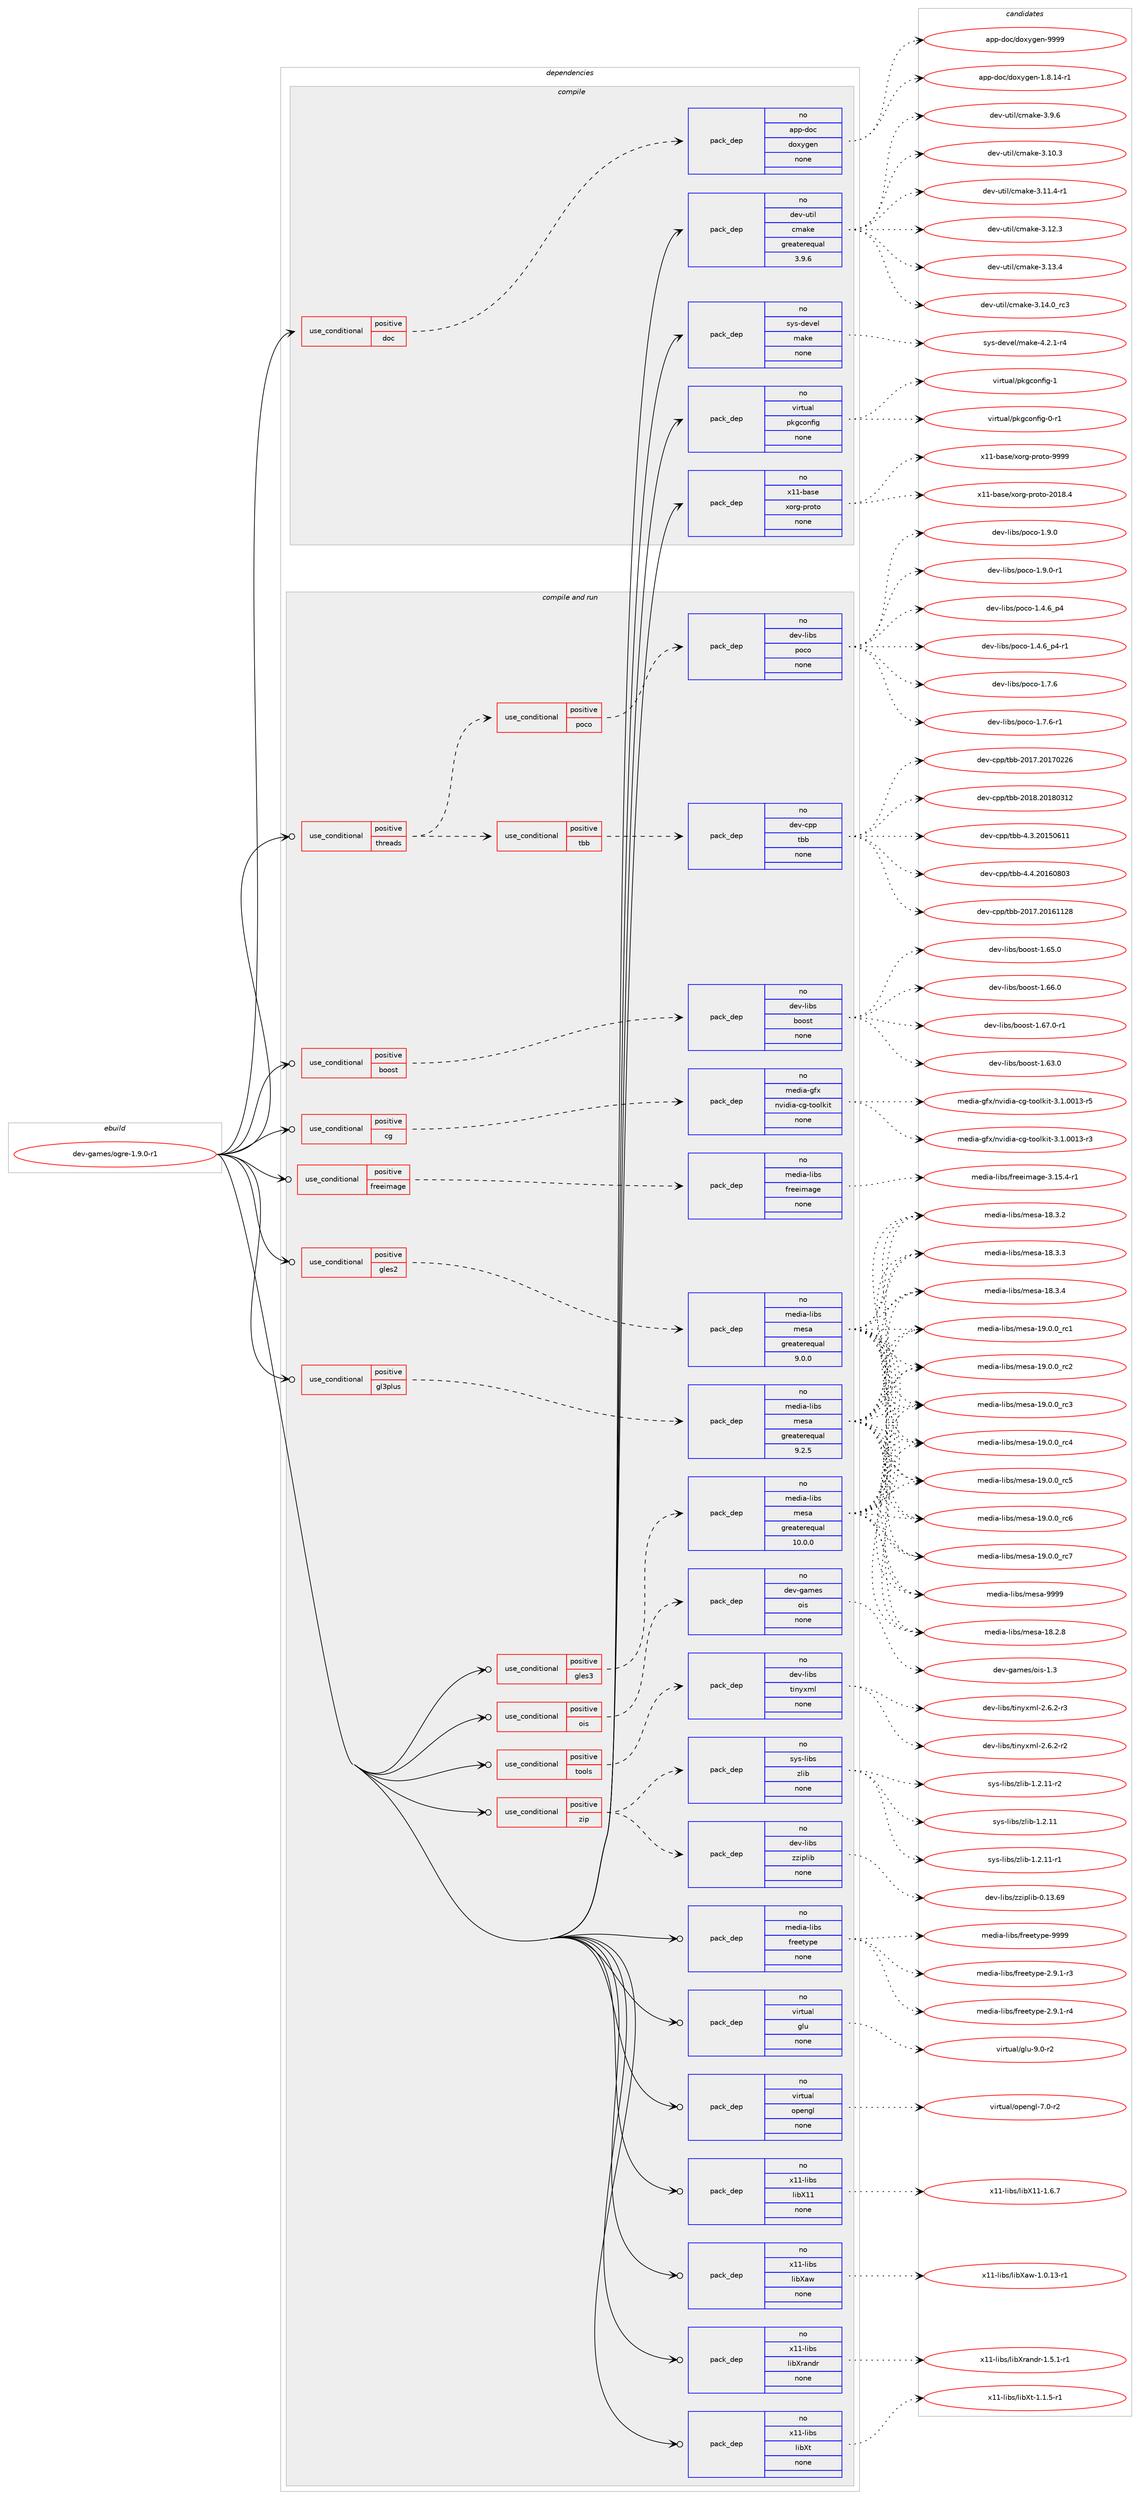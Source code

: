 digraph prolog {

# *************
# Graph options
# *************

newrank=true;
concentrate=true;
compound=true;
graph [rankdir=LR,fontname=Helvetica,fontsize=10,ranksep=1.5];#, ranksep=2.5, nodesep=0.2];
edge  [arrowhead=vee];
node  [fontname=Helvetica,fontsize=10];

# **********
# The ebuild
# **********

subgraph cluster_leftcol {
color=gray;
rank=same;
label=<<i>ebuild</i>>;
id [label="dev-games/ogre-1.9.0-r1", color=red, width=4, href="../dev-games/ogre-1.9.0-r1.svg"];
}

# ****************
# The dependencies
# ****************

subgraph cluster_midcol {
color=gray;
label=<<i>dependencies</i>>;
subgraph cluster_compile {
fillcolor="#eeeeee";
style=filled;
label=<<i>compile</i>>;
subgraph cond358345 {
dependency1324861 [label=<<TABLE BORDER="0" CELLBORDER="1" CELLSPACING="0" CELLPADDING="4"><TR><TD ROWSPAN="3" CELLPADDING="10">use_conditional</TD></TR><TR><TD>positive</TD></TR><TR><TD>doc</TD></TR></TABLE>>, shape=none, color=red];
subgraph pack945494 {
dependency1324862 [label=<<TABLE BORDER="0" CELLBORDER="1" CELLSPACING="0" CELLPADDING="4" WIDTH="220"><TR><TD ROWSPAN="6" CELLPADDING="30">pack_dep</TD></TR><TR><TD WIDTH="110">no</TD></TR><TR><TD>app-doc</TD></TR><TR><TD>doxygen</TD></TR><TR><TD>none</TD></TR><TR><TD></TD></TR></TABLE>>, shape=none, color=blue];
}
dependency1324861:e -> dependency1324862:w [weight=20,style="dashed",arrowhead="vee"];
}
id:e -> dependency1324861:w [weight=20,style="solid",arrowhead="vee"];
subgraph pack945495 {
dependency1324863 [label=<<TABLE BORDER="0" CELLBORDER="1" CELLSPACING="0" CELLPADDING="4" WIDTH="220"><TR><TD ROWSPAN="6" CELLPADDING="30">pack_dep</TD></TR><TR><TD WIDTH="110">no</TD></TR><TR><TD>dev-util</TD></TR><TR><TD>cmake</TD></TR><TR><TD>greaterequal</TD></TR><TR><TD>3.9.6</TD></TR></TABLE>>, shape=none, color=blue];
}
id:e -> dependency1324863:w [weight=20,style="solid",arrowhead="vee"];
subgraph pack945496 {
dependency1324864 [label=<<TABLE BORDER="0" CELLBORDER="1" CELLSPACING="0" CELLPADDING="4" WIDTH="220"><TR><TD ROWSPAN="6" CELLPADDING="30">pack_dep</TD></TR><TR><TD WIDTH="110">no</TD></TR><TR><TD>sys-devel</TD></TR><TR><TD>make</TD></TR><TR><TD>none</TD></TR><TR><TD></TD></TR></TABLE>>, shape=none, color=blue];
}
id:e -> dependency1324864:w [weight=20,style="solid",arrowhead="vee"];
subgraph pack945497 {
dependency1324865 [label=<<TABLE BORDER="0" CELLBORDER="1" CELLSPACING="0" CELLPADDING="4" WIDTH="220"><TR><TD ROWSPAN="6" CELLPADDING="30">pack_dep</TD></TR><TR><TD WIDTH="110">no</TD></TR><TR><TD>virtual</TD></TR><TR><TD>pkgconfig</TD></TR><TR><TD>none</TD></TR><TR><TD></TD></TR></TABLE>>, shape=none, color=blue];
}
id:e -> dependency1324865:w [weight=20,style="solid",arrowhead="vee"];
subgraph pack945498 {
dependency1324866 [label=<<TABLE BORDER="0" CELLBORDER="1" CELLSPACING="0" CELLPADDING="4" WIDTH="220"><TR><TD ROWSPAN="6" CELLPADDING="30">pack_dep</TD></TR><TR><TD WIDTH="110">no</TD></TR><TR><TD>x11-base</TD></TR><TR><TD>xorg-proto</TD></TR><TR><TD>none</TD></TR><TR><TD></TD></TR></TABLE>>, shape=none, color=blue];
}
id:e -> dependency1324866:w [weight=20,style="solid",arrowhead="vee"];
}
subgraph cluster_compileandrun {
fillcolor="#eeeeee";
style=filled;
label=<<i>compile and run</i>>;
subgraph cond358346 {
dependency1324867 [label=<<TABLE BORDER="0" CELLBORDER="1" CELLSPACING="0" CELLPADDING="4"><TR><TD ROWSPAN="3" CELLPADDING="10">use_conditional</TD></TR><TR><TD>positive</TD></TR><TR><TD>boost</TD></TR></TABLE>>, shape=none, color=red];
subgraph pack945499 {
dependency1324868 [label=<<TABLE BORDER="0" CELLBORDER="1" CELLSPACING="0" CELLPADDING="4" WIDTH="220"><TR><TD ROWSPAN="6" CELLPADDING="30">pack_dep</TD></TR><TR><TD WIDTH="110">no</TD></TR><TR><TD>dev-libs</TD></TR><TR><TD>boost</TD></TR><TR><TD>none</TD></TR><TR><TD></TD></TR></TABLE>>, shape=none, color=blue];
}
dependency1324867:e -> dependency1324868:w [weight=20,style="dashed",arrowhead="vee"];
}
id:e -> dependency1324867:w [weight=20,style="solid",arrowhead="odotvee"];
subgraph cond358347 {
dependency1324869 [label=<<TABLE BORDER="0" CELLBORDER="1" CELLSPACING="0" CELLPADDING="4"><TR><TD ROWSPAN="3" CELLPADDING="10">use_conditional</TD></TR><TR><TD>positive</TD></TR><TR><TD>cg</TD></TR></TABLE>>, shape=none, color=red];
subgraph pack945500 {
dependency1324870 [label=<<TABLE BORDER="0" CELLBORDER="1" CELLSPACING="0" CELLPADDING="4" WIDTH="220"><TR><TD ROWSPAN="6" CELLPADDING="30">pack_dep</TD></TR><TR><TD WIDTH="110">no</TD></TR><TR><TD>media-gfx</TD></TR><TR><TD>nvidia-cg-toolkit</TD></TR><TR><TD>none</TD></TR><TR><TD></TD></TR></TABLE>>, shape=none, color=blue];
}
dependency1324869:e -> dependency1324870:w [weight=20,style="dashed",arrowhead="vee"];
}
id:e -> dependency1324869:w [weight=20,style="solid",arrowhead="odotvee"];
subgraph cond358348 {
dependency1324871 [label=<<TABLE BORDER="0" CELLBORDER="1" CELLSPACING="0" CELLPADDING="4"><TR><TD ROWSPAN="3" CELLPADDING="10">use_conditional</TD></TR><TR><TD>positive</TD></TR><TR><TD>freeimage</TD></TR></TABLE>>, shape=none, color=red];
subgraph pack945501 {
dependency1324872 [label=<<TABLE BORDER="0" CELLBORDER="1" CELLSPACING="0" CELLPADDING="4" WIDTH="220"><TR><TD ROWSPAN="6" CELLPADDING="30">pack_dep</TD></TR><TR><TD WIDTH="110">no</TD></TR><TR><TD>media-libs</TD></TR><TR><TD>freeimage</TD></TR><TR><TD>none</TD></TR><TR><TD></TD></TR></TABLE>>, shape=none, color=blue];
}
dependency1324871:e -> dependency1324872:w [weight=20,style="dashed",arrowhead="vee"];
}
id:e -> dependency1324871:w [weight=20,style="solid",arrowhead="odotvee"];
subgraph cond358349 {
dependency1324873 [label=<<TABLE BORDER="0" CELLBORDER="1" CELLSPACING="0" CELLPADDING="4"><TR><TD ROWSPAN="3" CELLPADDING="10">use_conditional</TD></TR><TR><TD>positive</TD></TR><TR><TD>gl3plus</TD></TR></TABLE>>, shape=none, color=red];
subgraph pack945502 {
dependency1324874 [label=<<TABLE BORDER="0" CELLBORDER="1" CELLSPACING="0" CELLPADDING="4" WIDTH="220"><TR><TD ROWSPAN="6" CELLPADDING="30">pack_dep</TD></TR><TR><TD WIDTH="110">no</TD></TR><TR><TD>media-libs</TD></TR><TR><TD>mesa</TD></TR><TR><TD>greaterequal</TD></TR><TR><TD>9.2.5</TD></TR></TABLE>>, shape=none, color=blue];
}
dependency1324873:e -> dependency1324874:w [weight=20,style="dashed",arrowhead="vee"];
}
id:e -> dependency1324873:w [weight=20,style="solid",arrowhead="odotvee"];
subgraph cond358350 {
dependency1324875 [label=<<TABLE BORDER="0" CELLBORDER="1" CELLSPACING="0" CELLPADDING="4"><TR><TD ROWSPAN="3" CELLPADDING="10">use_conditional</TD></TR><TR><TD>positive</TD></TR><TR><TD>gles2</TD></TR></TABLE>>, shape=none, color=red];
subgraph pack945503 {
dependency1324876 [label=<<TABLE BORDER="0" CELLBORDER="1" CELLSPACING="0" CELLPADDING="4" WIDTH="220"><TR><TD ROWSPAN="6" CELLPADDING="30">pack_dep</TD></TR><TR><TD WIDTH="110">no</TD></TR><TR><TD>media-libs</TD></TR><TR><TD>mesa</TD></TR><TR><TD>greaterequal</TD></TR><TR><TD>9.0.0</TD></TR></TABLE>>, shape=none, color=blue];
}
dependency1324875:e -> dependency1324876:w [weight=20,style="dashed",arrowhead="vee"];
}
id:e -> dependency1324875:w [weight=20,style="solid",arrowhead="odotvee"];
subgraph cond358351 {
dependency1324877 [label=<<TABLE BORDER="0" CELLBORDER="1" CELLSPACING="0" CELLPADDING="4"><TR><TD ROWSPAN="3" CELLPADDING="10">use_conditional</TD></TR><TR><TD>positive</TD></TR><TR><TD>gles3</TD></TR></TABLE>>, shape=none, color=red];
subgraph pack945504 {
dependency1324878 [label=<<TABLE BORDER="0" CELLBORDER="1" CELLSPACING="0" CELLPADDING="4" WIDTH="220"><TR><TD ROWSPAN="6" CELLPADDING="30">pack_dep</TD></TR><TR><TD WIDTH="110">no</TD></TR><TR><TD>media-libs</TD></TR><TR><TD>mesa</TD></TR><TR><TD>greaterequal</TD></TR><TR><TD>10.0.0</TD></TR></TABLE>>, shape=none, color=blue];
}
dependency1324877:e -> dependency1324878:w [weight=20,style="dashed",arrowhead="vee"];
}
id:e -> dependency1324877:w [weight=20,style="solid",arrowhead="odotvee"];
subgraph cond358352 {
dependency1324879 [label=<<TABLE BORDER="0" CELLBORDER="1" CELLSPACING="0" CELLPADDING="4"><TR><TD ROWSPAN="3" CELLPADDING="10">use_conditional</TD></TR><TR><TD>positive</TD></TR><TR><TD>ois</TD></TR></TABLE>>, shape=none, color=red];
subgraph pack945505 {
dependency1324880 [label=<<TABLE BORDER="0" CELLBORDER="1" CELLSPACING="0" CELLPADDING="4" WIDTH="220"><TR><TD ROWSPAN="6" CELLPADDING="30">pack_dep</TD></TR><TR><TD WIDTH="110">no</TD></TR><TR><TD>dev-games</TD></TR><TR><TD>ois</TD></TR><TR><TD>none</TD></TR><TR><TD></TD></TR></TABLE>>, shape=none, color=blue];
}
dependency1324879:e -> dependency1324880:w [weight=20,style="dashed",arrowhead="vee"];
}
id:e -> dependency1324879:w [weight=20,style="solid",arrowhead="odotvee"];
subgraph cond358353 {
dependency1324881 [label=<<TABLE BORDER="0" CELLBORDER="1" CELLSPACING="0" CELLPADDING="4"><TR><TD ROWSPAN="3" CELLPADDING="10">use_conditional</TD></TR><TR><TD>positive</TD></TR><TR><TD>threads</TD></TR></TABLE>>, shape=none, color=red];
subgraph cond358354 {
dependency1324882 [label=<<TABLE BORDER="0" CELLBORDER="1" CELLSPACING="0" CELLPADDING="4"><TR><TD ROWSPAN="3" CELLPADDING="10">use_conditional</TD></TR><TR><TD>positive</TD></TR><TR><TD>poco</TD></TR></TABLE>>, shape=none, color=red];
subgraph pack945506 {
dependency1324883 [label=<<TABLE BORDER="0" CELLBORDER="1" CELLSPACING="0" CELLPADDING="4" WIDTH="220"><TR><TD ROWSPAN="6" CELLPADDING="30">pack_dep</TD></TR><TR><TD WIDTH="110">no</TD></TR><TR><TD>dev-libs</TD></TR><TR><TD>poco</TD></TR><TR><TD>none</TD></TR><TR><TD></TD></TR></TABLE>>, shape=none, color=blue];
}
dependency1324882:e -> dependency1324883:w [weight=20,style="dashed",arrowhead="vee"];
}
dependency1324881:e -> dependency1324882:w [weight=20,style="dashed",arrowhead="vee"];
subgraph cond358355 {
dependency1324884 [label=<<TABLE BORDER="0" CELLBORDER="1" CELLSPACING="0" CELLPADDING="4"><TR><TD ROWSPAN="3" CELLPADDING="10">use_conditional</TD></TR><TR><TD>positive</TD></TR><TR><TD>tbb</TD></TR></TABLE>>, shape=none, color=red];
subgraph pack945507 {
dependency1324885 [label=<<TABLE BORDER="0" CELLBORDER="1" CELLSPACING="0" CELLPADDING="4" WIDTH="220"><TR><TD ROWSPAN="6" CELLPADDING="30">pack_dep</TD></TR><TR><TD WIDTH="110">no</TD></TR><TR><TD>dev-cpp</TD></TR><TR><TD>tbb</TD></TR><TR><TD>none</TD></TR><TR><TD></TD></TR></TABLE>>, shape=none, color=blue];
}
dependency1324884:e -> dependency1324885:w [weight=20,style="dashed",arrowhead="vee"];
}
dependency1324881:e -> dependency1324884:w [weight=20,style="dashed",arrowhead="vee"];
}
id:e -> dependency1324881:w [weight=20,style="solid",arrowhead="odotvee"];
subgraph cond358356 {
dependency1324886 [label=<<TABLE BORDER="0" CELLBORDER="1" CELLSPACING="0" CELLPADDING="4"><TR><TD ROWSPAN="3" CELLPADDING="10">use_conditional</TD></TR><TR><TD>positive</TD></TR><TR><TD>tools</TD></TR></TABLE>>, shape=none, color=red];
subgraph pack945508 {
dependency1324887 [label=<<TABLE BORDER="0" CELLBORDER="1" CELLSPACING="0" CELLPADDING="4" WIDTH="220"><TR><TD ROWSPAN="6" CELLPADDING="30">pack_dep</TD></TR><TR><TD WIDTH="110">no</TD></TR><TR><TD>dev-libs</TD></TR><TR><TD>tinyxml</TD></TR><TR><TD>none</TD></TR><TR><TD></TD></TR></TABLE>>, shape=none, color=blue];
}
dependency1324886:e -> dependency1324887:w [weight=20,style="dashed",arrowhead="vee"];
}
id:e -> dependency1324886:w [weight=20,style="solid",arrowhead="odotvee"];
subgraph cond358357 {
dependency1324888 [label=<<TABLE BORDER="0" CELLBORDER="1" CELLSPACING="0" CELLPADDING="4"><TR><TD ROWSPAN="3" CELLPADDING="10">use_conditional</TD></TR><TR><TD>positive</TD></TR><TR><TD>zip</TD></TR></TABLE>>, shape=none, color=red];
subgraph pack945509 {
dependency1324889 [label=<<TABLE BORDER="0" CELLBORDER="1" CELLSPACING="0" CELLPADDING="4" WIDTH="220"><TR><TD ROWSPAN="6" CELLPADDING="30">pack_dep</TD></TR><TR><TD WIDTH="110">no</TD></TR><TR><TD>sys-libs</TD></TR><TR><TD>zlib</TD></TR><TR><TD>none</TD></TR><TR><TD></TD></TR></TABLE>>, shape=none, color=blue];
}
dependency1324888:e -> dependency1324889:w [weight=20,style="dashed",arrowhead="vee"];
subgraph pack945510 {
dependency1324890 [label=<<TABLE BORDER="0" CELLBORDER="1" CELLSPACING="0" CELLPADDING="4" WIDTH="220"><TR><TD ROWSPAN="6" CELLPADDING="30">pack_dep</TD></TR><TR><TD WIDTH="110">no</TD></TR><TR><TD>dev-libs</TD></TR><TR><TD>zziplib</TD></TR><TR><TD>none</TD></TR><TR><TD></TD></TR></TABLE>>, shape=none, color=blue];
}
dependency1324888:e -> dependency1324890:w [weight=20,style="dashed",arrowhead="vee"];
}
id:e -> dependency1324888:w [weight=20,style="solid",arrowhead="odotvee"];
subgraph pack945511 {
dependency1324891 [label=<<TABLE BORDER="0" CELLBORDER="1" CELLSPACING="0" CELLPADDING="4" WIDTH="220"><TR><TD ROWSPAN="6" CELLPADDING="30">pack_dep</TD></TR><TR><TD WIDTH="110">no</TD></TR><TR><TD>media-libs</TD></TR><TR><TD>freetype</TD></TR><TR><TD>none</TD></TR><TR><TD></TD></TR></TABLE>>, shape=none, color=blue];
}
id:e -> dependency1324891:w [weight=20,style="solid",arrowhead="odotvee"];
subgraph pack945512 {
dependency1324892 [label=<<TABLE BORDER="0" CELLBORDER="1" CELLSPACING="0" CELLPADDING="4" WIDTH="220"><TR><TD ROWSPAN="6" CELLPADDING="30">pack_dep</TD></TR><TR><TD WIDTH="110">no</TD></TR><TR><TD>virtual</TD></TR><TR><TD>glu</TD></TR><TR><TD>none</TD></TR><TR><TD></TD></TR></TABLE>>, shape=none, color=blue];
}
id:e -> dependency1324892:w [weight=20,style="solid",arrowhead="odotvee"];
subgraph pack945513 {
dependency1324893 [label=<<TABLE BORDER="0" CELLBORDER="1" CELLSPACING="0" CELLPADDING="4" WIDTH="220"><TR><TD ROWSPAN="6" CELLPADDING="30">pack_dep</TD></TR><TR><TD WIDTH="110">no</TD></TR><TR><TD>virtual</TD></TR><TR><TD>opengl</TD></TR><TR><TD>none</TD></TR><TR><TD></TD></TR></TABLE>>, shape=none, color=blue];
}
id:e -> dependency1324893:w [weight=20,style="solid",arrowhead="odotvee"];
subgraph pack945514 {
dependency1324894 [label=<<TABLE BORDER="0" CELLBORDER="1" CELLSPACING="0" CELLPADDING="4" WIDTH="220"><TR><TD ROWSPAN="6" CELLPADDING="30">pack_dep</TD></TR><TR><TD WIDTH="110">no</TD></TR><TR><TD>x11-libs</TD></TR><TR><TD>libX11</TD></TR><TR><TD>none</TD></TR><TR><TD></TD></TR></TABLE>>, shape=none, color=blue];
}
id:e -> dependency1324894:w [weight=20,style="solid",arrowhead="odotvee"];
subgraph pack945515 {
dependency1324895 [label=<<TABLE BORDER="0" CELLBORDER="1" CELLSPACING="0" CELLPADDING="4" WIDTH="220"><TR><TD ROWSPAN="6" CELLPADDING="30">pack_dep</TD></TR><TR><TD WIDTH="110">no</TD></TR><TR><TD>x11-libs</TD></TR><TR><TD>libXaw</TD></TR><TR><TD>none</TD></TR><TR><TD></TD></TR></TABLE>>, shape=none, color=blue];
}
id:e -> dependency1324895:w [weight=20,style="solid",arrowhead="odotvee"];
subgraph pack945516 {
dependency1324896 [label=<<TABLE BORDER="0" CELLBORDER="1" CELLSPACING="0" CELLPADDING="4" WIDTH="220"><TR><TD ROWSPAN="6" CELLPADDING="30">pack_dep</TD></TR><TR><TD WIDTH="110">no</TD></TR><TR><TD>x11-libs</TD></TR><TR><TD>libXrandr</TD></TR><TR><TD>none</TD></TR><TR><TD></TD></TR></TABLE>>, shape=none, color=blue];
}
id:e -> dependency1324896:w [weight=20,style="solid",arrowhead="odotvee"];
subgraph pack945517 {
dependency1324897 [label=<<TABLE BORDER="0" CELLBORDER="1" CELLSPACING="0" CELLPADDING="4" WIDTH="220"><TR><TD ROWSPAN="6" CELLPADDING="30">pack_dep</TD></TR><TR><TD WIDTH="110">no</TD></TR><TR><TD>x11-libs</TD></TR><TR><TD>libXt</TD></TR><TR><TD>none</TD></TR><TR><TD></TD></TR></TABLE>>, shape=none, color=blue];
}
id:e -> dependency1324897:w [weight=20,style="solid",arrowhead="odotvee"];
}
subgraph cluster_run {
fillcolor="#eeeeee";
style=filled;
label=<<i>run</i>>;
}
}

# **************
# The candidates
# **************

subgraph cluster_choices {
rank=same;
color=gray;
label=<<i>candidates</i>>;

subgraph choice945494 {
color=black;
nodesep=1;
choice97112112451001119947100111120121103101110454946564649524511449 [label="app-doc/doxygen-1.8.14-r1", color=red, width=4,href="../app-doc/doxygen-1.8.14-r1.svg"];
choice971121124510011199471001111201211031011104557575757 [label="app-doc/doxygen-9999", color=red, width=4,href="../app-doc/doxygen-9999.svg"];
dependency1324862:e -> choice97112112451001119947100111120121103101110454946564649524511449:w [style=dotted,weight="100"];
dependency1324862:e -> choice971121124510011199471001111201211031011104557575757:w [style=dotted,weight="100"];
}
subgraph choice945495 {
color=black;
nodesep=1;
choice1001011184511711610510847991099710710145514649484651 [label="dev-util/cmake-3.10.3", color=red, width=4,href="../dev-util/cmake-3.10.3.svg"];
choice10010111845117116105108479910997107101455146494946524511449 [label="dev-util/cmake-3.11.4-r1", color=red, width=4,href="../dev-util/cmake-3.11.4-r1.svg"];
choice1001011184511711610510847991099710710145514649504651 [label="dev-util/cmake-3.12.3", color=red, width=4,href="../dev-util/cmake-3.12.3.svg"];
choice1001011184511711610510847991099710710145514649514652 [label="dev-util/cmake-3.13.4", color=red, width=4,href="../dev-util/cmake-3.13.4.svg"];
choice1001011184511711610510847991099710710145514649524648951149951 [label="dev-util/cmake-3.14.0_rc3", color=red, width=4,href="../dev-util/cmake-3.14.0_rc3.svg"];
choice10010111845117116105108479910997107101455146574654 [label="dev-util/cmake-3.9.6", color=red, width=4,href="../dev-util/cmake-3.9.6.svg"];
dependency1324863:e -> choice1001011184511711610510847991099710710145514649484651:w [style=dotted,weight="100"];
dependency1324863:e -> choice10010111845117116105108479910997107101455146494946524511449:w [style=dotted,weight="100"];
dependency1324863:e -> choice1001011184511711610510847991099710710145514649504651:w [style=dotted,weight="100"];
dependency1324863:e -> choice1001011184511711610510847991099710710145514649514652:w [style=dotted,weight="100"];
dependency1324863:e -> choice1001011184511711610510847991099710710145514649524648951149951:w [style=dotted,weight="100"];
dependency1324863:e -> choice10010111845117116105108479910997107101455146574654:w [style=dotted,weight="100"];
}
subgraph choice945496 {
color=black;
nodesep=1;
choice1151211154510010111810110847109971071014552465046494511452 [label="sys-devel/make-4.2.1-r4", color=red, width=4,href="../sys-devel/make-4.2.1-r4.svg"];
dependency1324864:e -> choice1151211154510010111810110847109971071014552465046494511452:w [style=dotted,weight="100"];
}
subgraph choice945497 {
color=black;
nodesep=1;
choice11810511411611797108471121071039911111010210510345484511449 [label="virtual/pkgconfig-0-r1", color=red, width=4,href="../virtual/pkgconfig-0-r1.svg"];
choice1181051141161179710847112107103991111101021051034549 [label="virtual/pkgconfig-1", color=red, width=4,href="../virtual/pkgconfig-1.svg"];
dependency1324865:e -> choice11810511411611797108471121071039911111010210510345484511449:w [style=dotted,weight="100"];
dependency1324865:e -> choice1181051141161179710847112107103991111101021051034549:w [style=dotted,weight="100"];
}
subgraph choice945498 {
color=black;
nodesep=1;
choice1204949459897115101471201111141034511211411111611145504849564652 [label="x11-base/xorg-proto-2018.4", color=red, width=4,href="../x11-base/xorg-proto-2018.4.svg"];
choice120494945989711510147120111114103451121141111161114557575757 [label="x11-base/xorg-proto-9999", color=red, width=4,href="../x11-base/xorg-proto-9999.svg"];
dependency1324866:e -> choice1204949459897115101471201111141034511211411111611145504849564652:w [style=dotted,weight="100"];
dependency1324866:e -> choice120494945989711510147120111114103451121141111161114557575757:w [style=dotted,weight="100"];
}
subgraph choice945499 {
color=black;
nodesep=1;
choice1001011184510810598115479811111111511645494654514648 [label="dev-libs/boost-1.63.0", color=red, width=4,href="../dev-libs/boost-1.63.0.svg"];
choice1001011184510810598115479811111111511645494654534648 [label="dev-libs/boost-1.65.0", color=red, width=4,href="../dev-libs/boost-1.65.0.svg"];
choice1001011184510810598115479811111111511645494654544648 [label="dev-libs/boost-1.66.0", color=red, width=4,href="../dev-libs/boost-1.66.0.svg"];
choice10010111845108105981154798111111115116454946545546484511449 [label="dev-libs/boost-1.67.0-r1", color=red, width=4,href="../dev-libs/boost-1.67.0-r1.svg"];
dependency1324868:e -> choice1001011184510810598115479811111111511645494654514648:w [style=dotted,weight="100"];
dependency1324868:e -> choice1001011184510810598115479811111111511645494654534648:w [style=dotted,weight="100"];
dependency1324868:e -> choice1001011184510810598115479811111111511645494654544648:w [style=dotted,weight="100"];
dependency1324868:e -> choice10010111845108105981154798111111115116454946545546484511449:w [style=dotted,weight="100"];
}
subgraph choice945500 {
color=black;
nodesep=1;
choice109101100105974510310212047110118105100105974599103451161111111081071051164551464946484849514511451 [label="media-gfx/nvidia-cg-toolkit-3.1.0013-r3", color=red, width=4,href="../media-gfx/nvidia-cg-toolkit-3.1.0013-r3.svg"];
choice109101100105974510310212047110118105100105974599103451161111111081071051164551464946484849514511453 [label="media-gfx/nvidia-cg-toolkit-3.1.0013-r5", color=red, width=4,href="../media-gfx/nvidia-cg-toolkit-3.1.0013-r5.svg"];
dependency1324870:e -> choice109101100105974510310212047110118105100105974599103451161111111081071051164551464946484849514511451:w [style=dotted,weight="100"];
dependency1324870:e -> choice109101100105974510310212047110118105100105974599103451161111111081071051164551464946484849514511453:w [style=dotted,weight="100"];
}
subgraph choice945501 {
color=black;
nodesep=1;
choice1091011001059745108105981154710211410110110510997103101455146495346524511449 [label="media-libs/freeimage-3.15.4-r1", color=red, width=4,href="../media-libs/freeimage-3.15.4-r1.svg"];
dependency1324872:e -> choice1091011001059745108105981154710211410110110510997103101455146495346524511449:w [style=dotted,weight="100"];
}
subgraph choice945502 {
color=black;
nodesep=1;
choice109101100105974510810598115471091011159745495646504656 [label="media-libs/mesa-18.2.8", color=red, width=4,href="../media-libs/mesa-18.2.8.svg"];
choice109101100105974510810598115471091011159745495646514650 [label="media-libs/mesa-18.3.2", color=red, width=4,href="../media-libs/mesa-18.3.2.svg"];
choice109101100105974510810598115471091011159745495646514651 [label="media-libs/mesa-18.3.3", color=red, width=4,href="../media-libs/mesa-18.3.3.svg"];
choice109101100105974510810598115471091011159745495646514652 [label="media-libs/mesa-18.3.4", color=red, width=4,href="../media-libs/mesa-18.3.4.svg"];
choice109101100105974510810598115471091011159745495746484648951149949 [label="media-libs/mesa-19.0.0_rc1", color=red, width=4,href="../media-libs/mesa-19.0.0_rc1.svg"];
choice109101100105974510810598115471091011159745495746484648951149950 [label="media-libs/mesa-19.0.0_rc2", color=red, width=4,href="../media-libs/mesa-19.0.0_rc2.svg"];
choice109101100105974510810598115471091011159745495746484648951149951 [label="media-libs/mesa-19.0.0_rc3", color=red, width=4,href="../media-libs/mesa-19.0.0_rc3.svg"];
choice109101100105974510810598115471091011159745495746484648951149952 [label="media-libs/mesa-19.0.0_rc4", color=red, width=4,href="../media-libs/mesa-19.0.0_rc4.svg"];
choice109101100105974510810598115471091011159745495746484648951149953 [label="media-libs/mesa-19.0.0_rc5", color=red, width=4,href="../media-libs/mesa-19.0.0_rc5.svg"];
choice109101100105974510810598115471091011159745495746484648951149954 [label="media-libs/mesa-19.0.0_rc6", color=red, width=4,href="../media-libs/mesa-19.0.0_rc6.svg"];
choice109101100105974510810598115471091011159745495746484648951149955 [label="media-libs/mesa-19.0.0_rc7", color=red, width=4,href="../media-libs/mesa-19.0.0_rc7.svg"];
choice10910110010597451081059811547109101115974557575757 [label="media-libs/mesa-9999", color=red, width=4,href="../media-libs/mesa-9999.svg"];
dependency1324874:e -> choice109101100105974510810598115471091011159745495646504656:w [style=dotted,weight="100"];
dependency1324874:e -> choice109101100105974510810598115471091011159745495646514650:w [style=dotted,weight="100"];
dependency1324874:e -> choice109101100105974510810598115471091011159745495646514651:w [style=dotted,weight="100"];
dependency1324874:e -> choice109101100105974510810598115471091011159745495646514652:w [style=dotted,weight="100"];
dependency1324874:e -> choice109101100105974510810598115471091011159745495746484648951149949:w [style=dotted,weight="100"];
dependency1324874:e -> choice109101100105974510810598115471091011159745495746484648951149950:w [style=dotted,weight="100"];
dependency1324874:e -> choice109101100105974510810598115471091011159745495746484648951149951:w [style=dotted,weight="100"];
dependency1324874:e -> choice109101100105974510810598115471091011159745495746484648951149952:w [style=dotted,weight="100"];
dependency1324874:e -> choice109101100105974510810598115471091011159745495746484648951149953:w [style=dotted,weight="100"];
dependency1324874:e -> choice109101100105974510810598115471091011159745495746484648951149954:w [style=dotted,weight="100"];
dependency1324874:e -> choice109101100105974510810598115471091011159745495746484648951149955:w [style=dotted,weight="100"];
dependency1324874:e -> choice10910110010597451081059811547109101115974557575757:w [style=dotted,weight="100"];
}
subgraph choice945503 {
color=black;
nodesep=1;
choice109101100105974510810598115471091011159745495646504656 [label="media-libs/mesa-18.2.8", color=red, width=4,href="../media-libs/mesa-18.2.8.svg"];
choice109101100105974510810598115471091011159745495646514650 [label="media-libs/mesa-18.3.2", color=red, width=4,href="../media-libs/mesa-18.3.2.svg"];
choice109101100105974510810598115471091011159745495646514651 [label="media-libs/mesa-18.3.3", color=red, width=4,href="../media-libs/mesa-18.3.3.svg"];
choice109101100105974510810598115471091011159745495646514652 [label="media-libs/mesa-18.3.4", color=red, width=4,href="../media-libs/mesa-18.3.4.svg"];
choice109101100105974510810598115471091011159745495746484648951149949 [label="media-libs/mesa-19.0.0_rc1", color=red, width=4,href="../media-libs/mesa-19.0.0_rc1.svg"];
choice109101100105974510810598115471091011159745495746484648951149950 [label="media-libs/mesa-19.0.0_rc2", color=red, width=4,href="../media-libs/mesa-19.0.0_rc2.svg"];
choice109101100105974510810598115471091011159745495746484648951149951 [label="media-libs/mesa-19.0.0_rc3", color=red, width=4,href="../media-libs/mesa-19.0.0_rc3.svg"];
choice109101100105974510810598115471091011159745495746484648951149952 [label="media-libs/mesa-19.0.0_rc4", color=red, width=4,href="../media-libs/mesa-19.0.0_rc4.svg"];
choice109101100105974510810598115471091011159745495746484648951149953 [label="media-libs/mesa-19.0.0_rc5", color=red, width=4,href="../media-libs/mesa-19.0.0_rc5.svg"];
choice109101100105974510810598115471091011159745495746484648951149954 [label="media-libs/mesa-19.0.0_rc6", color=red, width=4,href="../media-libs/mesa-19.0.0_rc6.svg"];
choice109101100105974510810598115471091011159745495746484648951149955 [label="media-libs/mesa-19.0.0_rc7", color=red, width=4,href="../media-libs/mesa-19.0.0_rc7.svg"];
choice10910110010597451081059811547109101115974557575757 [label="media-libs/mesa-9999", color=red, width=4,href="../media-libs/mesa-9999.svg"];
dependency1324876:e -> choice109101100105974510810598115471091011159745495646504656:w [style=dotted,weight="100"];
dependency1324876:e -> choice109101100105974510810598115471091011159745495646514650:w [style=dotted,weight="100"];
dependency1324876:e -> choice109101100105974510810598115471091011159745495646514651:w [style=dotted,weight="100"];
dependency1324876:e -> choice109101100105974510810598115471091011159745495646514652:w [style=dotted,weight="100"];
dependency1324876:e -> choice109101100105974510810598115471091011159745495746484648951149949:w [style=dotted,weight="100"];
dependency1324876:e -> choice109101100105974510810598115471091011159745495746484648951149950:w [style=dotted,weight="100"];
dependency1324876:e -> choice109101100105974510810598115471091011159745495746484648951149951:w [style=dotted,weight="100"];
dependency1324876:e -> choice109101100105974510810598115471091011159745495746484648951149952:w [style=dotted,weight="100"];
dependency1324876:e -> choice109101100105974510810598115471091011159745495746484648951149953:w [style=dotted,weight="100"];
dependency1324876:e -> choice109101100105974510810598115471091011159745495746484648951149954:w [style=dotted,weight="100"];
dependency1324876:e -> choice109101100105974510810598115471091011159745495746484648951149955:w [style=dotted,weight="100"];
dependency1324876:e -> choice10910110010597451081059811547109101115974557575757:w [style=dotted,weight="100"];
}
subgraph choice945504 {
color=black;
nodesep=1;
choice109101100105974510810598115471091011159745495646504656 [label="media-libs/mesa-18.2.8", color=red, width=4,href="../media-libs/mesa-18.2.8.svg"];
choice109101100105974510810598115471091011159745495646514650 [label="media-libs/mesa-18.3.2", color=red, width=4,href="../media-libs/mesa-18.3.2.svg"];
choice109101100105974510810598115471091011159745495646514651 [label="media-libs/mesa-18.3.3", color=red, width=4,href="../media-libs/mesa-18.3.3.svg"];
choice109101100105974510810598115471091011159745495646514652 [label="media-libs/mesa-18.3.4", color=red, width=4,href="../media-libs/mesa-18.3.4.svg"];
choice109101100105974510810598115471091011159745495746484648951149949 [label="media-libs/mesa-19.0.0_rc1", color=red, width=4,href="../media-libs/mesa-19.0.0_rc1.svg"];
choice109101100105974510810598115471091011159745495746484648951149950 [label="media-libs/mesa-19.0.0_rc2", color=red, width=4,href="../media-libs/mesa-19.0.0_rc2.svg"];
choice109101100105974510810598115471091011159745495746484648951149951 [label="media-libs/mesa-19.0.0_rc3", color=red, width=4,href="../media-libs/mesa-19.0.0_rc3.svg"];
choice109101100105974510810598115471091011159745495746484648951149952 [label="media-libs/mesa-19.0.0_rc4", color=red, width=4,href="../media-libs/mesa-19.0.0_rc4.svg"];
choice109101100105974510810598115471091011159745495746484648951149953 [label="media-libs/mesa-19.0.0_rc5", color=red, width=4,href="../media-libs/mesa-19.0.0_rc5.svg"];
choice109101100105974510810598115471091011159745495746484648951149954 [label="media-libs/mesa-19.0.0_rc6", color=red, width=4,href="../media-libs/mesa-19.0.0_rc6.svg"];
choice109101100105974510810598115471091011159745495746484648951149955 [label="media-libs/mesa-19.0.0_rc7", color=red, width=4,href="../media-libs/mesa-19.0.0_rc7.svg"];
choice10910110010597451081059811547109101115974557575757 [label="media-libs/mesa-9999", color=red, width=4,href="../media-libs/mesa-9999.svg"];
dependency1324878:e -> choice109101100105974510810598115471091011159745495646504656:w [style=dotted,weight="100"];
dependency1324878:e -> choice109101100105974510810598115471091011159745495646514650:w [style=dotted,weight="100"];
dependency1324878:e -> choice109101100105974510810598115471091011159745495646514651:w [style=dotted,weight="100"];
dependency1324878:e -> choice109101100105974510810598115471091011159745495646514652:w [style=dotted,weight="100"];
dependency1324878:e -> choice109101100105974510810598115471091011159745495746484648951149949:w [style=dotted,weight="100"];
dependency1324878:e -> choice109101100105974510810598115471091011159745495746484648951149950:w [style=dotted,weight="100"];
dependency1324878:e -> choice109101100105974510810598115471091011159745495746484648951149951:w [style=dotted,weight="100"];
dependency1324878:e -> choice109101100105974510810598115471091011159745495746484648951149952:w [style=dotted,weight="100"];
dependency1324878:e -> choice109101100105974510810598115471091011159745495746484648951149953:w [style=dotted,weight="100"];
dependency1324878:e -> choice109101100105974510810598115471091011159745495746484648951149954:w [style=dotted,weight="100"];
dependency1324878:e -> choice109101100105974510810598115471091011159745495746484648951149955:w [style=dotted,weight="100"];
dependency1324878:e -> choice10910110010597451081059811547109101115974557575757:w [style=dotted,weight="100"];
}
subgraph choice945505 {
color=black;
nodesep=1;
choice10010111845103971091011154711110511545494651 [label="dev-games/ois-1.3", color=red, width=4,href="../dev-games/ois-1.3.svg"];
dependency1324880:e -> choice10010111845103971091011154711110511545494651:w [style=dotted,weight="100"];
}
subgraph choice945506 {
color=black;
nodesep=1;
choice100101118451081059811547112111991114549465246549511252 [label="dev-libs/poco-1.4.6_p4", color=red, width=4,href="../dev-libs/poco-1.4.6_p4.svg"];
choice1001011184510810598115471121119911145494652465495112524511449 [label="dev-libs/poco-1.4.6_p4-r1", color=red, width=4,href="../dev-libs/poco-1.4.6_p4-r1.svg"];
choice10010111845108105981154711211199111454946554654 [label="dev-libs/poco-1.7.6", color=red, width=4,href="../dev-libs/poco-1.7.6.svg"];
choice100101118451081059811547112111991114549465546544511449 [label="dev-libs/poco-1.7.6-r1", color=red, width=4,href="../dev-libs/poco-1.7.6-r1.svg"];
choice10010111845108105981154711211199111454946574648 [label="dev-libs/poco-1.9.0", color=red, width=4,href="../dev-libs/poco-1.9.0.svg"];
choice100101118451081059811547112111991114549465746484511449 [label="dev-libs/poco-1.9.0-r1", color=red, width=4,href="../dev-libs/poco-1.9.0-r1.svg"];
dependency1324883:e -> choice100101118451081059811547112111991114549465246549511252:w [style=dotted,weight="100"];
dependency1324883:e -> choice1001011184510810598115471121119911145494652465495112524511449:w [style=dotted,weight="100"];
dependency1324883:e -> choice10010111845108105981154711211199111454946554654:w [style=dotted,weight="100"];
dependency1324883:e -> choice100101118451081059811547112111991114549465546544511449:w [style=dotted,weight="100"];
dependency1324883:e -> choice10010111845108105981154711211199111454946574648:w [style=dotted,weight="100"];
dependency1324883:e -> choice100101118451081059811547112111991114549465746484511449:w [style=dotted,weight="100"];
}
subgraph choice945507 {
color=black;
nodesep=1;
choice10010111845991121124711698984550484955465048495449495056 [label="dev-cpp/tbb-2017.20161128", color=red, width=4,href="../dev-cpp/tbb-2017.20161128.svg"];
choice10010111845991121124711698984550484955465048495548505054 [label="dev-cpp/tbb-2017.20170226", color=red, width=4,href="../dev-cpp/tbb-2017.20170226.svg"];
choice10010111845991121124711698984550484956465048495648514950 [label="dev-cpp/tbb-2018.20180312", color=red, width=4,href="../dev-cpp/tbb-2018.20180312.svg"];
choice100101118459911211247116989845524651465048495348544949 [label="dev-cpp/tbb-4.3.20150611", color=red, width=4,href="../dev-cpp/tbb-4.3.20150611.svg"];
choice100101118459911211247116989845524652465048495448564851 [label="dev-cpp/tbb-4.4.20160803", color=red, width=4,href="../dev-cpp/tbb-4.4.20160803.svg"];
dependency1324885:e -> choice10010111845991121124711698984550484955465048495449495056:w [style=dotted,weight="100"];
dependency1324885:e -> choice10010111845991121124711698984550484955465048495548505054:w [style=dotted,weight="100"];
dependency1324885:e -> choice10010111845991121124711698984550484956465048495648514950:w [style=dotted,weight="100"];
dependency1324885:e -> choice100101118459911211247116989845524651465048495348544949:w [style=dotted,weight="100"];
dependency1324885:e -> choice100101118459911211247116989845524652465048495448564851:w [style=dotted,weight="100"];
}
subgraph choice945508 {
color=black;
nodesep=1;
choice1001011184510810598115471161051101211201091084550465446504511450 [label="dev-libs/tinyxml-2.6.2-r2", color=red, width=4,href="../dev-libs/tinyxml-2.6.2-r2.svg"];
choice1001011184510810598115471161051101211201091084550465446504511451 [label="dev-libs/tinyxml-2.6.2-r3", color=red, width=4,href="../dev-libs/tinyxml-2.6.2-r3.svg"];
dependency1324887:e -> choice1001011184510810598115471161051101211201091084550465446504511450:w [style=dotted,weight="100"];
dependency1324887:e -> choice1001011184510810598115471161051101211201091084550465446504511451:w [style=dotted,weight="100"];
}
subgraph choice945509 {
color=black;
nodesep=1;
choice1151211154510810598115471221081059845494650464949 [label="sys-libs/zlib-1.2.11", color=red, width=4,href="../sys-libs/zlib-1.2.11.svg"];
choice11512111545108105981154712210810598454946504649494511449 [label="sys-libs/zlib-1.2.11-r1", color=red, width=4,href="../sys-libs/zlib-1.2.11-r1.svg"];
choice11512111545108105981154712210810598454946504649494511450 [label="sys-libs/zlib-1.2.11-r2", color=red, width=4,href="../sys-libs/zlib-1.2.11-r2.svg"];
dependency1324889:e -> choice1151211154510810598115471221081059845494650464949:w [style=dotted,weight="100"];
dependency1324889:e -> choice11512111545108105981154712210810598454946504649494511449:w [style=dotted,weight="100"];
dependency1324889:e -> choice11512111545108105981154712210810598454946504649494511450:w [style=dotted,weight="100"];
}
subgraph choice945510 {
color=black;
nodesep=1;
choice100101118451081059811547122122105112108105984548464951465457 [label="dev-libs/zziplib-0.13.69", color=red, width=4,href="../dev-libs/zziplib-0.13.69.svg"];
dependency1324890:e -> choice100101118451081059811547122122105112108105984548464951465457:w [style=dotted,weight="100"];
}
subgraph choice945511 {
color=black;
nodesep=1;
choice109101100105974510810598115471021141011011161211121014550465746494511451 [label="media-libs/freetype-2.9.1-r3", color=red, width=4,href="../media-libs/freetype-2.9.1-r3.svg"];
choice109101100105974510810598115471021141011011161211121014550465746494511452 [label="media-libs/freetype-2.9.1-r4", color=red, width=4,href="../media-libs/freetype-2.9.1-r4.svg"];
choice109101100105974510810598115471021141011011161211121014557575757 [label="media-libs/freetype-9999", color=red, width=4,href="../media-libs/freetype-9999.svg"];
dependency1324891:e -> choice109101100105974510810598115471021141011011161211121014550465746494511451:w [style=dotted,weight="100"];
dependency1324891:e -> choice109101100105974510810598115471021141011011161211121014550465746494511452:w [style=dotted,weight="100"];
dependency1324891:e -> choice109101100105974510810598115471021141011011161211121014557575757:w [style=dotted,weight="100"];
}
subgraph choice945512 {
color=black;
nodesep=1;
choice1181051141161179710847103108117455746484511450 [label="virtual/glu-9.0-r2", color=red, width=4,href="../virtual/glu-9.0-r2.svg"];
dependency1324892:e -> choice1181051141161179710847103108117455746484511450:w [style=dotted,weight="100"];
}
subgraph choice945513 {
color=black;
nodesep=1;
choice1181051141161179710847111112101110103108455546484511450 [label="virtual/opengl-7.0-r2", color=red, width=4,href="../virtual/opengl-7.0-r2.svg"];
dependency1324893:e -> choice1181051141161179710847111112101110103108455546484511450:w [style=dotted,weight="100"];
}
subgraph choice945514 {
color=black;
nodesep=1;
choice120494945108105981154710810598884949454946544655 [label="x11-libs/libX11-1.6.7", color=red, width=4,href="../x11-libs/libX11-1.6.7.svg"];
dependency1324894:e -> choice120494945108105981154710810598884949454946544655:w [style=dotted,weight="100"];
}
subgraph choice945515 {
color=black;
nodesep=1;
choice1204949451081059811547108105988897119454946484649514511449 [label="x11-libs/libXaw-1.0.13-r1", color=red, width=4,href="../x11-libs/libXaw-1.0.13-r1.svg"];
dependency1324895:e -> choice1204949451081059811547108105988897119454946484649514511449:w [style=dotted,weight="100"];
}
subgraph choice945516 {
color=black;
nodesep=1;
choice12049494510810598115471081059888114971101001144549465346494511449 [label="x11-libs/libXrandr-1.5.1-r1", color=red, width=4,href="../x11-libs/libXrandr-1.5.1-r1.svg"];
dependency1324896:e -> choice12049494510810598115471081059888114971101001144549465346494511449:w [style=dotted,weight="100"];
}
subgraph choice945517 {
color=black;
nodesep=1;
choice120494945108105981154710810598881164549464946534511449 [label="x11-libs/libXt-1.1.5-r1", color=red, width=4,href="../x11-libs/libXt-1.1.5-r1.svg"];
dependency1324897:e -> choice120494945108105981154710810598881164549464946534511449:w [style=dotted,weight="100"];
}
}

}
